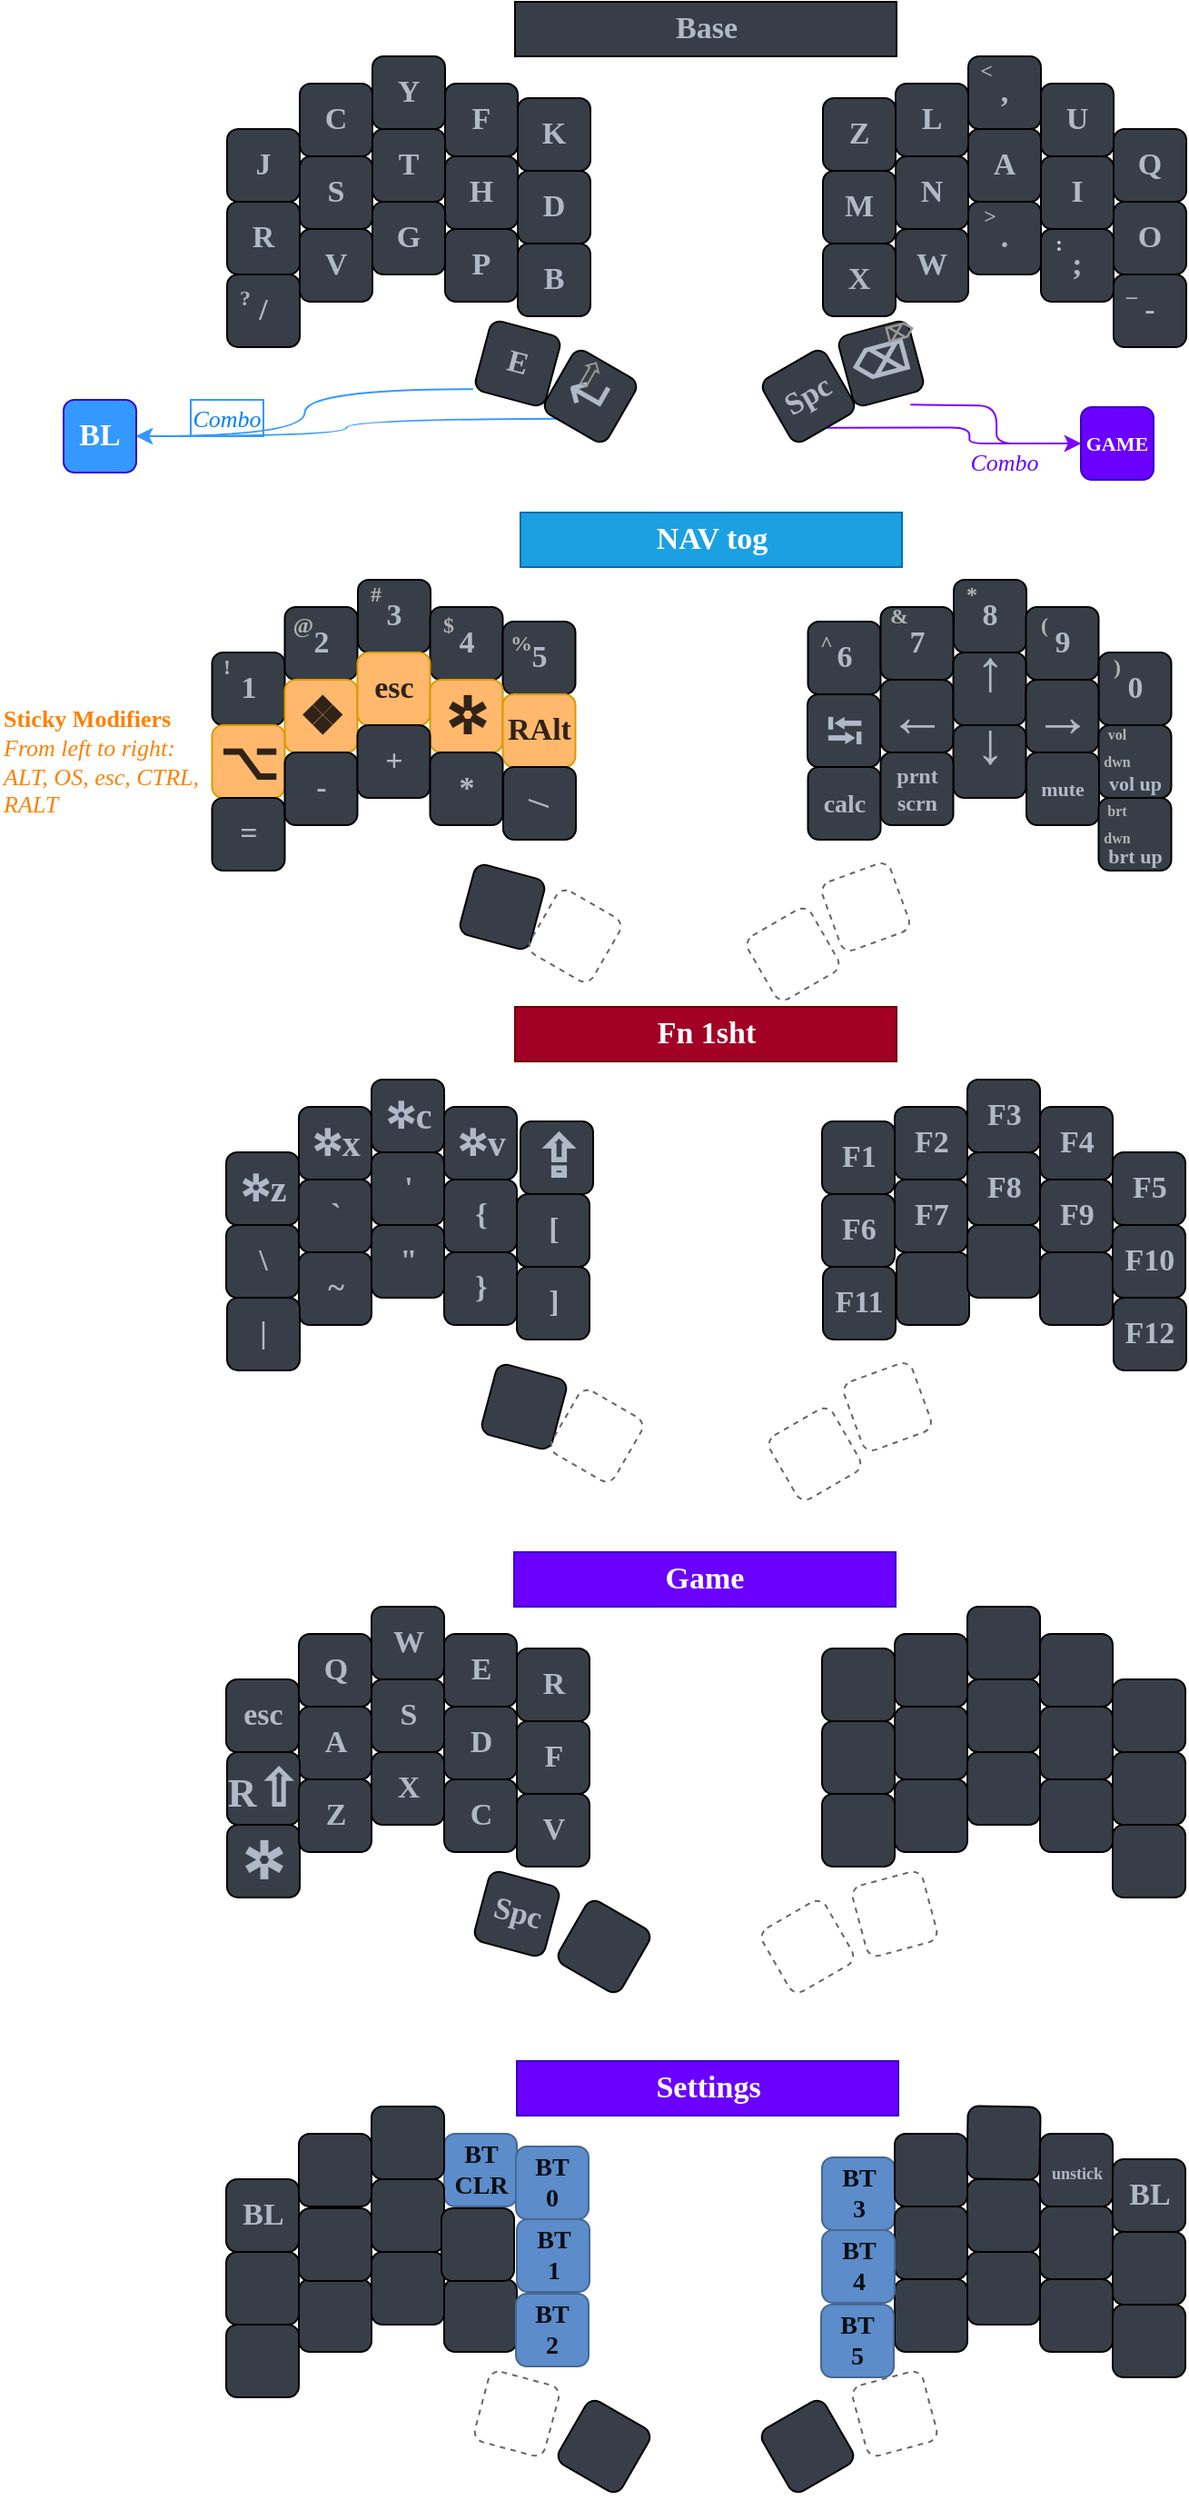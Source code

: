 <mxfile version="20.7.4"><diagram id="gd1CpKr-ede92DpmyQDB" name="Page-1"><mxGraphModel dx="954" dy="573" grid="1" gridSize="10" guides="1" tooltips="1" connect="1" arrows="1" fold="1" page="0" pageScale="1" pageWidth="827" pageHeight="1169" math="0" shadow="0"><root><mxCell id="0"/><mxCell id="1" parent="0"/><mxCell id="qOO70KsoDbuKheBEqoZG-1" value="J" style="whiteSpace=wrap;html=1;aspect=fixed;fontSize=17;fontFamily=Verdana;fontStyle=1;fontColor=#AFB9C7;fillColor=#383E47;rounded=1;" parent="1" vertex="1"><mxGeometry x="150" y="137" width="40" height="40" as="geometry"/></mxCell><mxCell id="qOO70KsoDbuKheBEqoZG-2" value="C" style="whiteSpace=wrap;html=1;aspect=fixed;fontSize=17;fontFamily=Verdana;fontStyle=1;fontColor=#AFB9C7;fillColor=#383E47;rounded=1;" parent="1" vertex="1"><mxGeometry x="190" y="112" width="40" height="40" as="geometry"/></mxCell><mxCell id="qOO70KsoDbuKheBEqoZG-3" value="Y" style="whiteSpace=wrap;html=1;aspect=fixed;fontSize=17;fontFamily=Verdana;fontStyle=1;fontColor=#AFB9C7;fillColor=#383E47;rounded=1;" parent="1" vertex="1"><mxGeometry x="230" y="97" width="40" height="40" as="geometry"/></mxCell><mxCell id="qOO70KsoDbuKheBEqoZG-4" value="F" style="whiteSpace=wrap;html=1;aspect=fixed;fontSize=17;fontFamily=Verdana;fontStyle=1;fontColor=#AFB9C7;fillColor=#383E47;rounded=1;" parent="1" vertex="1"><mxGeometry x="270" y="112" width="40" height="40" as="geometry"/></mxCell><mxCell id="qOO70KsoDbuKheBEqoZG-5" value="K" style="whiteSpace=wrap;html=1;aspect=fixed;fontSize=17;fontFamily=Verdana;fontStyle=1;fontColor=#AFB9C7;fillColor=#383E47;rounded=1;" parent="1" vertex="1"><mxGeometry x="310" y="120" width="40" height="40" as="geometry"/></mxCell><mxCell id="qOO70KsoDbuKheBEqoZG-6" value="R" style="whiteSpace=wrap;html=1;aspect=fixed;fontSize=17;fontFamily=Verdana;fontStyle=1;fontColor=#AFB9C7;fillColor=#383E47;rounded=1;" parent="1" vertex="1"><mxGeometry x="150" y="177" width="40" height="40" as="geometry"/></mxCell><mxCell id="qOO70KsoDbuKheBEqoZG-7" value="S" style="whiteSpace=wrap;html=1;aspect=fixed;fontSize=17;fontFamily=Verdana;fontStyle=1;fontColor=#AFB9C7;fillColor=#383E47;rounded=1;" parent="1" vertex="1"><mxGeometry x="190" y="152" width="40" height="40" as="geometry"/></mxCell><mxCell id="qOO70KsoDbuKheBEqoZG-8" value="T" style="whiteSpace=wrap;html=1;aspect=fixed;fontSize=17;fontFamily=Verdana;fontStyle=1;fontColor=#AFB9C7;fillColor=#383E47;rounded=1;" parent="1" vertex="1"><mxGeometry x="230" y="137" width="40" height="40" as="geometry"/></mxCell><mxCell id="qOO70KsoDbuKheBEqoZG-9" value="H" style="whiteSpace=wrap;html=1;aspect=fixed;fontSize=17;fontFamily=Verdana;fontStyle=1;fontColor=#AFB9C7;fillColor=#383E47;rounded=1;" parent="1" vertex="1"><mxGeometry x="270" y="152" width="40" height="40" as="geometry"/></mxCell><mxCell id="qOO70KsoDbuKheBEqoZG-10" value="D" style="whiteSpace=wrap;html=1;aspect=fixed;fontSize=17;fontFamily=Verdana;fontStyle=1;fontColor=#AFB9C7;fillColor=#383E47;rounded=1;" parent="1" vertex="1"><mxGeometry x="310" y="160" width="40" height="40" as="geometry"/></mxCell><mxCell id="qOO70KsoDbuKheBEqoZG-11" value="/" style="whiteSpace=wrap;html=1;aspect=fixed;fontSize=17;fontFamily=Verdana;fontStyle=1;fontColor=#AFB9C7;fillColor=#383E47;rounded=1;" parent="1" vertex="1"><mxGeometry x="150" y="217" width="40" height="40" as="geometry"/></mxCell><mxCell id="qOO70KsoDbuKheBEqoZG-12" value="V" style="whiteSpace=wrap;html=1;aspect=fixed;fontSize=17;fontFamily=Verdana;fontStyle=1;fontColor=#AFB9C7;fillColor=#383E47;rounded=1;" parent="1" vertex="1"><mxGeometry x="190" y="192" width="40" height="40" as="geometry"/></mxCell><mxCell id="qOO70KsoDbuKheBEqoZG-13" value="G" style="whiteSpace=wrap;html=1;aspect=fixed;fontSize=17;fontFamily=Verdana;fontStyle=1;fontColor=#AFB9C7;fillColor=#383E47;rounded=1;" parent="1" vertex="1"><mxGeometry x="230" y="177" width="40" height="40" as="geometry"/></mxCell><mxCell id="qOO70KsoDbuKheBEqoZG-14" value="P" style="whiteSpace=wrap;html=1;aspect=fixed;fontSize=17;fontFamily=Verdana;fontStyle=1;fontColor=#AFB9C7;fillColor=#383E47;rounded=1;" parent="1" vertex="1"><mxGeometry x="270" y="192" width="40" height="40" as="geometry"/></mxCell><mxCell id="qOO70KsoDbuKheBEqoZG-15" value="B" style="whiteSpace=wrap;html=1;aspect=fixed;fontSize=17;fontFamily=Verdana;fontStyle=1;fontColor=#AFB9C7;fillColor=#383E47;rounded=1;" parent="1" vertex="1"><mxGeometry x="310" y="200" width="40" height="40" as="geometry"/></mxCell><mxCell id="zbNO43xo326fNCO3hoac-62" style="rounded=0;orthogonalLoop=1;jettySize=auto;html=1;exitX=0;exitY=1;exitDx=0;exitDy=0;fontSize=9;fontColor=#0080ff;entryX=1;entryY=0.5;entryDx=0;entryDy=0;edgeStyle=orthogonalEdgeStyle;curved=1;strokeColor=#3399FF;" parent="1" source="HPtX7xIZIL-XqVwClu0g-1" target="zbNO43xo326fNCO3hoac-63" edge="1"><mxGeometry relative="1" as="geometry"><mxPoint x="170" y="310" as="targetPoint"/><mxPoint x="267.164" y="276.73" as="sourcePoint"/></mxGeometry></mxCell><mxCell id="zbNO43xo326fNCO3hoac-64" style="edgeStyle=orthogonalEdgeStyle;curved=1;rounded=0;orthogonalLoop=1;jettySize=auto;html=1;exitX=0.25;exitY=1;exitDx=0;exitDy=0;entryX=1;entryY=0.5;entryDx=0;entryDy=0;fontSize=9;fontColor=#0080ff;strokeColor=#3399FF;" parent="1" target="zbNO43xo326fNCO3hoac-63" edge="1"><mxGeometry relative="1" as="geometry"><mxPoint x="331.34" y="296.321" as="sourcePoint"/></mxGeometry></mxCell><mxCell id="qOO70KsoDbuKheBEqoZG-18" value="Z" style="whiteSpace=wrap;html=1;aspect=fixed;fontSize=17;fontFamily=Verdana;fontStyle=1;fontColor=#AFB9C7;fillColor=#383E47;rounded=1;" parent="1" vertex="1"><mxGeometry x="478" y="120" width="40" height="40" as="geometry"/></mxCell><mxCell id="qOO70KsoDbuKheBEqoZG-19" value="L" style="whiteSpace=wrap;html=1;aspect=fixed;fontSize=17;fontFamily=Verdana;fontStyle=1;fontColor=#AFB9C7;fillColor=#383E47;rounded=1;" parent="1" vertex="1"><mxGeometry x="518" y="112" width="40" height="40" as="geometry"/></mxCell><mxCell id="qOO70KsoDbuKheBEqoZG-20" value="," style="whiteSpace=wrap;html=1;aspect=fixed;fontSize=17;fontFamily=Verdana;fontStyle=1;fontColor=#AFB9C7;fillColor=#383E47;rounded=1;" parent="1" vertex="1"><mxGeometry x="558" y="97" width="40" height="40" as="geometry"/></mxCell><mxCell id="qOO70KsoDbuKheBEqoZG-21" value="U" style="whiteSpace=wrap;html=1;aspect=fixed;fontSize=17;fontFamily=Verdana;fontStyle=1;fontColor=#AFB9C7;fillColor=#383E47;rounded=1;" parent="1" vertex="1"><mxGeometry x="598" y="112" width="40" height="40" as="geometry"/></mxCell><mxCell id="qOO70KsoDbuKheBEqoZG-22" value="Q" style="whiteSpace=wrap;html=1;aspect=fixed;fontSize=17;fontFamily=Verdana;fontStyle=1;fontColor=#AFB9C7;fillColor=#383E47;rounded=1;" parent="1" vertex="1"><mxGeometry x="638" y="137" width="40" height="40" as="geometry"/></mxCell><mxCell id="qOO70KsoDbuKheBEqoZG-23" value="M" style="whiteSpace=wrap;html=1;aspect=fixed;fontSize=17;fontFamily=Verdana;fontStyle=1;fontColor=#AFB9C7;fillColor=#383E47;rounded=1;" parent="1" vertex="1"><mxGeometry x="478" y="160" width="40" height="40" as="geometry"/></mxCell><mxCell id="qOO70KsoDbuKheBEqoZG-24" value="N" style="whiteSpace=wrap;html=1;aspect=fixed;fontSize=17;fontFamily=Verdana;fontStyle=1;fontColor=#AFB9C7;fillColor=#383E47;rounded=1;" parent="1" vertex="1"><mxGeometry x="518" y="152" width="40" height="40" as="geometry"/></mxCell><mxCell id="qOO70KsoDbuKheBEqoZG-25" value="A" style="whiteSpace=wrap;html=1;aspect=fixed;fontSize=17;fontFamily=Verdana;fontStyle=1;fontColor=#AFB9C7;fillColor=#383E47;rounded=1;" parent="1" vertex="1"><mxGeometry x="558" y="137" width="40" height="40" as="geometry"/></mxCell><mxCell id="qOO70KsoDbuKheBEqoZG-26" value="I" style="whiteSpace=wrap;html=1;aspect=fixed;fontSize=17;fontFamily=Verdana;fontStyle=1;fontColor=#AFB9C7;fillColor=#383E47;rounded=1;" parent="1" vertex="1"><mxGeometry x="598" y="152" width="40" height="40" as="geometry"/></mxCell><mxCell id="qOO70KsoDbuKheBEqoZG-27" value="O" style="whiteSpace=wrap;html=1;aspect=fixed;fontSize=17;fontFamily=Verdana;fontStyle=1;fontColor=#AFB9C7;fillColor=#383E47;rounded=1;" parent="1" vertex="1"><mxGeometry x="638" y="177" width="40" height="40" as="geometry"/></mxCell><mxCell id="qOO70KsoDbuKheBEqoZG-28" value="X" style="whiteSpace=wrap;html=1;aspect=fixed;fontSize=17;fontFamily=Verdana;fontStyle=1;fontColor=#AFB9C7;fillColor=#383E47;rounded=1;" parent="1" vertex="1"><mxGeometry x="478" y="200" width="40" height="40" as="geometry"/></mxCell><mxCell id="qOO70KsoDbuKheBEqoZG-29" value="W" style="whiteSpace=wrap;html=1;aspect=fixed;fontSize=17;fontFamily=Verdana;fontStyle=1;fontColor=#AFB9C7;fillColor=#383E47;rounded=1;" parent="1" vertex="1"><mxGeometry x="518" y="192" width="40" height="40" as="geometry"/></mxCell><mxCell id="qOO70KsoDbuKheBEqoZG-30" value="." style="whiteSpace=wrap;html=1;aspect=fixed;fontSize=17;fontFamily=Verdana;fontStyle=1;fontColor=#AFB9C7;fillColor=#383E47;rounded=1;" parent="1" vertex="1"><mxGeometry x="558" y="177" width="40" height="40" as="geometry"/></mxCell><mxCell id="qOO70KsoDbuKheBEqoZG-31" value=";" style="whiteSpace=wrap;html=1;aspect=fixed;fontSize=17;fontFamily=Verdana;fontStyle=1;fontColor=#AFB9C7;fillColor=#383E47;rounded=1;" parent="1" vertex="1"><mxGeometry x="598" y="192" width="40" height="40" as="geometry"/></mxCell><mxCell id="qOO70KsoDbuKheBEqoZG-32" value="-" style="whiteSpace=wrap;html=1;aspect=fixed;fontSize=17;fontFamily=Verdana;fontStyle=1;fontColor=#AFB9C7;fillColor=#383E47;rounded=1;" parent="1" vertex="1"><mxGeometry x="638" y="217" width="40" height="40" as="geometry"/></mxCell><mxCell id="qOO70KsoDbuKheBEqoZG-245" style="edgeStyle=orthogonalEdgeStyle;rounded=1;orthogonalLoop=1;jettySize=auto;html=1;exitX=0.5;exitY=1;exitDx=0;exitDy=0;entryX=0;entryY=0.5;entryDx=0;entryDy=0;fontFamily=Verdana;fontSize=14;fontColor=#6906F9;strokeColor=#7F00FF;" parent="1" source="qOO70KsoDbuKheBEqoZG-33" target="qOO70KsoDbuKheBEqoZG-145" edge="1"><mxGeometry relative="1" as="geometry"/></mxCell><mxCell id="qOO70KsoDbuKheBEqoZG-33" value="Spc" style="whiteSpace=wrap;html=1;aspect=fixed;rotation=-30;fontSize=17;fontFamily=Verdana;fontStyle=1;fontColor=#AFB9C7;fillColor=#383E47;rounded=1;" parent="1" vertex="1"><mxGeometry x="450" y="264" width="40" height="40" as="geometry"/></mxCell><mxCell id="qOO70KsoDbuKheBEqoZG-246" style="edgeStyle=orthogonalEdgeStyle;rounded=1;orthogonalLoop=1;jettySize=auto;html=1;exitX=0.5;exitY=1;exitDx=0;exitDy=0;entryX=0;entryY=0.5;entryDx=0;entryDy=0;fontFamily=Verdana;fontSize=14;fontColor=#6906F9;strokeColor=#7F00FF;" parent="1" target="qOO70KsoDbuKheBEqoZG-145" edge="1"><mxGeometry relative="1" as="geometry"><mxPoint x="526.144" y="288.66" as="sourcePoint"/></mxGeometry></mxCell><mxCell id="qOO70KsoDbuKheBEqoZG-35" value="&lt;b&gt;Base&lt;/b&gt;" style="rounded=0;whiteSpace=wrap;html=1;fontFamily=Verdana;fontSize=17;fontColor=#AFB9C7;fillColor=#383E47;" parent="1" vertex="1"><mxGeometry x="308.5" y="67" width="210" height="30" as="geometry"/></mxCell><mxCell id="qOO70KsoDbuKheBEqoZG-36" value="1" style="whiteSpace=wrap;html=1;aspect=fixed;fontSize=17;fontFamily=Verdana;fontStyle=1;fontColor=#AFB9C7;fillColor=#383E47;rounded=1;" parent="1" vertex="1"><mxGeometry x="141.75" y="425" width="40" height="40" as="geometry"/></mxCell><mxCell id="qOO70KsoDbuKheBEqoZG-37" value="2" style="whiteSpace=wrap;html=1;aspect=fixed;fontSize=17;fontFamily=Verdana;fontStyle=1;fontColor=#AFB9C7;fillColor=#383E47;rounded=1;" parent="1" vertex="1"><mxGeometry x="181.75" y="400" width="40" height="40" as="geometry"/></mxCell><mxCell id="qOO70KsoDbuKheBEqoZG-38" value="3" style="whiteSpace=wrap;html=1;aspect=fixed;fontSize=17;fontFamily=Verdana;fontStyle=1;fontColor=#AFB9C7;fillColor=#383E47;rounded=1;" parent="1" vertex="1"><mxGeometry x="222" y="385" width="40" height="40" as="geometry"/></mxCell><mxCell id="qOO70KsoDbuKheBEqoZG-39" value="4" style="whiteSpace=wrap;html=1;aspect=fixed;fontSize=17;fontFamily=Verdana;fontStyle=1;fontColor=#AFB9C7;fillColor=#383E47;rounded=1;" parent="1" vertex="1"><mxGeometry x="261.75" y="400" width="40" height="40" as="geometry"/></mxCell><mxCell id="qOO70KsoDbuKheBEqoZG-40" value="5" style="whiteSpace=wrap;html=1;aspect=fixed;fontSize=17;fontFamily=Verdana;fontStyle=1;fontColor=#AFB9C7;fillColor=#383E47;rounded=1;" parent="1" vertex="1"><mxGeometry x="301.75" y="408" width="40" height="40" as="geometry"/></mxCell><mxCell id="qOO70KsoDbuKheBEqoZG-41" value="" style="whiteSpace=wrap;html=1;aspect=fixed;fontSize=17;fontFamily=Verdana;fontStyle=1;fontColor=#AFB9C7;fillColor=#383E47;rounded=1;" parent="1" vertex="1"><mxGeometry x="518.5" y="755" width="40" height="40" as="geometry"/></mxCell><mxCell id="qOO70KsoDbuKheBEqoZG-42" value="`" style="whiteSpace=wrap;html=1;aspect=fixed;fontSize=17;fontFamily=Verdana;fontStyle=1;fontColor=#AFB9C7;fillColor=#383E47;rounded=1;" parent="1" vertex="1"><mxGeometry x="189.5" y="715" width="40" height="40" as="geometry"/></mxCell><mxCell id="qOO70KsoDbuKheBEqoZG-43" value="'" style="whiteSpace=wrap;html=1;aspect=fixed;fontSize=17;fontFamily=Verdana;fontStyle=1;fontColor=#AFB9C7;fillColor=#383E47;rounded=1;" parent="1" vertex="1"><mxGeometry x="229.5" y="700" width="40" height="40" as="geometry"/></mxCell><mxCell id="qOO70KsoDbuKheBEqoZG-44" value="{" style="whiteSpace=wrap;html=1;aspect=fixed;fontSize=17;fontFamily=Verdana;fontStyle=1;fontColor=#AFB9C7;fillColor=#383E47;rounded=1;" parent="1" vertex="1"><mxGeometry x="269.5" y="715" width="40" height="40" as="geometry"/></mxCell><mxCell id="qOO70KsoDbuKheBEqoZG-45" value="[" style="whiteSpace=wrap;html=1;aspect=fixed;fontSize=17;fontFamily=Verdana;fontStyle=1;fontColor=#AFB9C7;fillColor=#383E47;rounded=1;" parent="1" vertex="1"><mxGeometry x="309.5" y="723" width="40" height="40" as="geometry"/></mxCell><mxCell id="qOO70KsoDbuKheBEqoZG-46" value="F11" style="whiteSpace=wrap;html=1;aspect=fixed;fontSize=17;fontFamily=Verdana;fontStyle=1;fontColor=#AFB9C7;fillColor=#383E47;rounded=1;" parent="1" vertex="1"><mxGeometry x="478" y="763" width="40" height="40" as="geometry"/></mxCell><mxCell id="qOO70KsoDbuKheBEqoZG-47" value="~" style="whiteSpace=wrap;html=1;aspect=fixed;fontSize=17;fontFamily=Verdana;fontStyle=1;fontColor=#AFB9C7;fillColor=#383E47;rounded=1;" parent="1" vertex="1"><mxGeometry x="189.5" y="755" width="40" height="40" as="geometry"/></mxCell><mxCell id="qOO70KsoDbuKheBEqoZG-48" value="&quot;" style="whiteSpace=wrap;html=1;aspect=fixed;fontSize=17;fontFamily=Verdana;fontStyle=1;fontColor=#AFB9C7;fillColor=#383E47;rounded=1;" parent="1" vertex="1"><mxGeometry x="229.5" y="740" width="40" height="40" as="geometry"/></mxCell><mxCell id="qOO70KsoDbuKheBEqoZG-49" value="}" style="whiteSpace=wrap;html=1;aspect=fixed;fontSize=17;fontFamily=Verdana;fontStyle=1;fontColor=#AFB9C7;fillColor=#383E47;rounded=1;" parent="1" vertex="1"><mxGeometry x="269.5" y="755" width="40" height="40" as="geometry"/></mxCell><mxCell id="qOO70KsoDbuKheBEqoZG-50" value="]" style="whiteSpace=wrap;html=1;aspect=fixed;fontSize=17;fontFamily=Verdana;fontStyle=1;fontColor=#AFB9C7;fillColor=#383E47;rounded=1;" parent="1" vertex="1"><mxGeometry x="309.5" y="763" width="40" height="40" as="geometry"/></mxCell><mxCell id="qOO70KsoDbuKheBEqoZG-53" value="6" style="whiteSpace=wrap;html=1;aspect=fixed;fontSize=17;fontFamily=Verdana;fontStyle=1;fontColor=#AFB9C7;fillColor=#383E47;rounded=1;" parent="1" vertex="1"><mxGeometry x="469.75" y="408" width="40" height="40" as="geometry"/></mxCell><mxCell id="qOO70KsoDbuKheBEqoZG-54" value="7" style="whiteSpace=wrap;html=1;aspect=fixed;fontSize=17;fontFamily=Verdana;fontStyle=1;fontColor=#AFB9C7;fillColor=#383E47;rounded=1;" parent="1" vertex="1"><mxGeometry x="509.75" y="400" width="40" height="40" as="geometry"/></mxCell><mxCell id="qOO70KsoDbuKheBEqoZG-55" value="8" style="whiteSpace=wrap;html=1;aspect=fixed;fontSize=17;fontFamily=Verdana;fontStyle=1;fontColor=#AFB9C7;fillColor=#383E47;rounded=1;" parent="1" vertex="1"><mxGeometry x="550" y="385" width="40" height="40" as="geometry"/></mxCell><mxCell id="qOO70KsoDbuKheBEqoZG-56" value="9" style="whiteSpace=wrap;html=1;aspect=fixed;fontSize=17;fontFamily=Verdana;fontStyle=1;fontColor=#AFB9C7;fillColor=#383E47;rounded=1;" parent="1" vertex="1"><mxGeometry x="589.75" y="400" width="40" height="40" as="geometry"/></mxCell><mxCell id="qOO70KsoDbuKheBEqoZG-57" value="0" style="whiteSpace=wrap;html=1;aspect=fixed;fontSize=17;fontFamily=Verdana;fontStyle=1;fontColor=#AFB9C7;fillColor=#383E47;rounded=1;" parent="1" vertex="1"><mxGeometry x="629.75" y="425" width="40" height="40" as="geometry"/></mxCell><mxCell id="qOO70KsoDbuKheBEqoZG-58" value="F6" style="whiteSpace=wrap;html=1;aspect=fixed;fontSize=17;fontFamily=Verdana;fontStyle=1;fontColor=#AFB9C7;fillColor=#383E47;rounded=1;" parent="1" vertex="1"><mxGeometry x="477.5" y="723" width="40" height="40" as="geometry"/></mxCell><mxCell id="qOO70KsoDbuKheBEqoZG-59" value="F7" style="whiteSpace=wrap;html=1;aspect=fixed;fontSize=17;fontFamily=Verdana;fontStyle=1;fontColor=#AFB9C7;fillColor=#383E47;rounded=1;" parent="1" vertex="1"><mxGeometry x="517.5" y="715" width="40" height="40" as="geometry"/></mxCell><mxCell id="qOO70KsoDbuKheBEqoZG-60" value="F8" style="whiteSpace=wrap;html=1;aspect=fixed;fontSize=17;fontFamily=Verdana;fontStyle=1;fontColor=#AFB9C7;fillColor=#383E47;rounded=1;" parent="1" vertex="1"><mxGeometry x="557.5" y="700" width="40" height="40" as="geometry"/></mxCell><mxCell id="qOO70KsoDbuKheBEqoZG-61" value="F9" style="whiteSpace=wrap;html=1;aspect=fixed;fontSize=17;fontFamily=Verdana;fontStyle=1;fontColor=#AFB9C7;fillColor=#383E47;rounded=1;" parent="1" vertex="1"><mxGeometry x="597.5" y="715" width="40" height="40" as="geometry"/></mxCell><mxCell id="qOO70KsoDbuKheBEqoZG-62" value="F10" style="whiteSpace=wrap;html=1;aspect=fixed;fontSize=17;fontFamily=Verdana;fontStyle=1;fontColor=#AFB9C7;fillColor=#383E47;rounded=1;" parent="1" vertex="1"><mxGeometry x="637.5" y="740" width="40" height="40" as="geometry"/></mxCell><mxCell id="qOO70KsoDbuKheBEqoZG-63" value="|" style="whiteSpace=wrap;html=1;aspect=fixed;fontSize=17;fontFamily=Verdana;fontStyle=1;fontColor=#AFB9C7;fillColor=#383E47;rounded=1;" parent="1" vertex="1"><mxGeometry x="150" y="780" width="40" height="40" as="geometry"/></mxCell><mxCell id="qOO70KsoDbuKheBEqoZG-64" value="\" style="whiteSpace=wrap;html=1;aspect=fixed;fontSize=17;fontFamily=Verdana;fontStyle=1;fontColor=#AFB9C7;fillColor=#383E47;rounded=1;" parent="1" vertex="1"><mxGeometry x="149.5" y="740" width="40" height="40" as="geometry"/></mxCell><mxCell id="qOO70KsoDbuKheBEqoZG-65" value="" style="whiteSpace=wrap;html=1;aspect=fixed;fontSize=17;fontFamily=Verdana;fontStyle=1;fontColor=#AFB9C7;fillColor=#383E47;rounded=1;" parent="1" vertex="1"><mxGeometry x="557.5" y="740" width="40" height="40" as="geometry"/></mxCell><mxCell id="qOO70KsoDbuKheBEqoZG-66" value="" style="whiteSpace=wrap;html=1;aspect=fixed;fontSize=17;fontFamily=Verdana;fontStyle=1;fontColor=#AFB9C7;fillColor=#383E47;rounded=1;" parent="1" vertex="1"><mxGeometry x="597.5" y="755" width="40" height="40" as="geometry"/></mxCell><mxCell id="qOO70KsoDbuKheBEqoZG-67" value="F12" style="whiteSpace=wrap;html=1;aspect=fixed;fontSize=17;fontFamily=Verdana;fontStyle=1;fontColor=#AFB9C7;fillColor=#383E47;rounded=1;" parent="1" vertex="1"><mxGeometry x="638" y="780" width="40" height="40" as="geometry"/></mxCell><mxCell id="qOO70KsoDbuKheBEqoZG-70" value="&lt;b&gt;NAV tog&lt;/b&gt; " style="rounded=0;whiteSpace=wrap;html=1;fontFamily=Verdana;fontSize=17;fillColor=#1ba1e2;strokeColor=#006EAF;fontStyle=0;fontColor=#ffffff;" parent="1" vertex="1"><mxGeometry x="311.5" y="348" width="210" height="30" as="geometry"/></mxCell><mxCell id="qOO70KsoDbuKheBEqoZG-106" value="&lt;span style=&quot;font-family: &amp;quot;segoe ui emoji&amp;quot;, &amp;quot;apple color emoji&amp;quot;, &amp;quot;noto color emoji&amp;quot;; font-size: 20px;&quot;&gt;✲z&lt;/span&gt;" style="whiteSpace=wrap;html=1;aspect=fixed;fontSize=17;fontFamily=Verdana;fontStyle=1;fontColor=#AFB9C7;fillColor=#383E47;rounded=1;" parent="1" vertex="1"><mxGeometry x="149.5" y="700" width="40" height="40" as="geometry"/></mxCell><mxCell id="qOO70KsoDbuKheBEqoZG-107" value="&lt;span style=&quot;font-family: &amp;quot;segoe ui emoji&amp;quot;, &amp;quot;apple color emoji&amp;quot;, &amp;quot;noto color emoji&amp;quot;; font-size: 20px;&quot;&gt;✲x&lt;/span&gt;" style="whiteSpace=wrap;html=1;aspect=fixed;fontSize=17;fontFamily=Verdana;fontStyle=1;fontColor=#AFB9C7;fillColor=#383E47;rounded=1;" parent="1" vertex="1"><mxGeometry x="189.5" y="675" width="40" height="40" as="geometry"/></mxCell><mxCell id="qOO70KsoDbuKheBEqoZG-108" value="&lt;span style=&quot;font-family: &amp;quot;segoe ui emoji&amp;quot;, &amp;quot;apple color emoji&amp;quot;, &amp;quot;noto color emoji&amp;quot;; font-size: 20px;&quot;&gt;✲c&lt;/span&gt;" style="whiteSpace=wrap;html=1;aspect=fixed;fontSize=17;fontFamily=Verdana;fontStyle=1;fontColor=#AFB9C7;fillColor=#383E47;rounded=1;" parent="1" vertex="1"><mxGeometry x="229.5" y="660" width="40" height="40" as="geometry"/></mxCell><mxCell id="qOO70KsoDbuKheBEqoZG-109" value="&lt;span style=&quot;font-family: &amp;quot;segoe ui emoji&amp;quot;, &amp;quot;apple color emoji&amp;quot;, &amp;quot;noto color emoji&amp;quot;; font-size: 20px;&quot;&gt;✲v&lt;/span&gt;" style="whiteSpace=wrap;html=1;aspect=fixed;fontSize=17;fontFamily=Verdana;fontStyle=1;fontColor=#AFB9C7;fillColor=#383E47;rounded=1;" parent="1" vertex="1"><mxGeometry x="269.5" y="675" width="40" height="40" as="geometry"/></mxCell><mxCell id="qOO70KsoDbuKheBEqoZG-111" value="&lt;span style=&quot;font-family: &amp;quot;segoe ui emoji&amp;quot;, &amp;quot;apple color emoji&amp;quot;, &amp;quot;noto color emoji&amp;quot;; font-size: 28px;&quot;&gt;⌥&lt;/span&gt;" style="whiteSpace=wrap;html=1;aspect=fixed;fontSize=17;fontFamily=Verdana;fontStyle=1;fillColor=#ffb86c;strokeColor=#d79b00;fontColor=#302316;rounded=1;" parent="1" vertex="1"><mxGeometry x="141.75" y="465" width="40" height="40" as="geometry"/></mxCell><mxCell id="qOO70KsoDbuKheBEqoZG-112" value="&lt;span style=&quot;font-family: &amp;quot;segoe ui emoji&amp;quot;, &amp;quot;apple color emoji&amp;quot;, &amp;quot;noto color emoji&amp;quot;; font-size: 28px;&quot;&gt;❖&lt;/span&gt;" style="whiteSpace=wrap;html=1;aspect=fixed;fontSize=17;fontFamily=Verdana;fontStyle=1;fillColor=#ffb86c;strokeColor=#d79b00;fontColor=#302316;rounded=1;" parent="1" vertex="1"><mxGeometry x="181.75" y="440" width="40" height="40" as="geometry"/></mxCell><mxCell id="qOO70KsoDbuKheBEqoZG-113" value="esc" style="whiteSpace=wrap;html=1;aspect=fixed;fontSize=17;fontFamily=Verdana;fontStyle=1;fillColor=#ffb86c;strokeColor=#d79b00;fontColor=#302316;rounded=1;" parent="1" vertex="1"><mxGeometry x="221.75" y="425" width="40" height="40" as="geometry"/></mxCell><mxCell id="qOO70KsoDbuKheBEqoZG-114" value="&lt;span style=&quot;font-family: &amp;quot;segoe ui emoji&amp;quot;, &amp;quot;apple color emoji&amp;quot;, &amp;quot;noto color emoji&amp;quot;; font-size: 28px;&quot;&gt;✲&lt;/span&gt;" style="whiteSpace=wrap;html=1;aspect=fixed;fontSize=17;fontFamily=Verdana;fontStyle=1;fillColor=#ffb86c;strokeColor=#d79b00;fontColor=#302316;rounded=1;" parent="1" vertex="1"><mxGeometry x="261.75" y="440" width="40" height="40" as="geometry"/></mxCell><mxCell id="qOO70KsoDbuKheBEqoZG-115" value="RAlt" style="whiteSpace=wrap;html=1;aspect=fixed;fontSize=17;fontFamily=Verdana;fontStyle=1;fillColor=#ffb86c;strokeColor=#d79b00;fontColor=#302316;rounded=1;" parent="1" vertex="1"><mxGeometry x="301.75" y="448" width="40" height="40" as="geometry"/></mxCell><mxCell id="qOO70KsoDbuKheBEqoZG-116" value="=" style="whiteSpace=wrap;html=1;aspect=fixed;fontSize=17;fontFamily=Verdana;fontStyle=1;fontColor=#AFB9C7;fillColor=#383E47;rounded=1;" parent="1" vertex="1"><mxGeometry x="141.75" y="505" width="40" height="40" as="geometry"/></mxCell><mxCell id="qOO70KsoDbuKheBEqoZG-117" value="-" style="whiteSpace=wrap;html=1;aspect=fixed;fontSize=17;fontFamily=Verdana;fontStyle=1;fontColor=#AFB9C7;fillColor=#383E47;rounded=1;" parent="1" vertex="1"><mxGeometry x="181.75" y="480" width="40" height="40" as="geometry"/></mxCell><mxCell id="qOO70KsoDbuKheBEqoZG-118" value="+" style="whiteSpace=wrap;html=1;aspect=fixed;fontSize=17;fontFamily=Verdana;fontStyle=1;fontColor=#AFB9C7;fillColor=#383E47;rounded=1;" parent="1" vertex="1"><mxGeometry x="221.75" y="465" width="40" height="40" as="geometry"/></mxCell><mxCell id="qOO70KsoDbuKheBEqoZG-119" value="&lt;span style=&quot;font-family: &amp;quot;segoe ui emoji&amp;quot;, &amp;quot;apple color emoji&amp;quot;, &amp;quot;noto color emoji&amp;quot;; font-size: 28px; font-weight: 400;&quot;&gt;⭾&lt;/span&gt;" style="whiteSpace=wrap;html=1;aspect=fixed;fontSize=17;fontFamily=Verdana;fontStyle=1;fontColor=#AFB9C7;fillColor=#383E47;rounded=1;" parent="1" vertex="1"><mxGeometry x="469.5" y="448" width="40" height="40" as="geometry"/></mxCell><mxCell id="qOO70KsoDbuKheBEqoZG-120" value="*" style="whiteSpace=wrap;html=1;aspect=fixed;fontSize=17;fontFamily=Verdana;fontStyle=1;fontColor=#AFB9C7;fillColor=#383E47;rounded=1;" parent="1" vertex="1"><mxGeometry x="261.75" y="480" width="40" height="40" as="geometry"/></mxCell><mxCell id="qOO70KsoDbuKheBEqoZG-123" value="F1" style="whiteSpace=wrap;html=1;aspect=fixed;fontSize=17;fontFamily=Verdana;fontStyle=1;fontColor=#AFB9C7;fillColor=#383E47;rounded=1;" parent="1" vertex="1"><mxGeometry x="477.5" y="683" width="40" height="40" as="geometry"/></mxCell><mxCell id="qOO70KsoDbuKheBEqoZG-124" value="F2" style="whiteSpace=wrap;html=1;aspect=fixed;fontSize=17;fontFamily=Verdana;fontStyle=1;fontColor=#AFB9C7;fillColor=#383E47;rounded=1;" parent="1" vertex="1"><mxGeometry x="517.5" y="675" width="40" height="40" as="geometry"/></mxCell><mxCell id="qOO70KsoDbuKheBEqoZG-125" value="F3" style="whiteSpace=wrap;html=1;aspect=fixed;fontSize=17;fontFamily=Verdana;fontStyle=1;fontColor=#AFB9C7;fillColor=#383E47;rounded=1;" parent="1" vertex="1"><mxGeometry x="557.5" y="660" width="40" height="40" as="geometry"/></mxCell><mxCell id="qOO70KsoDbuKheBEqoZG-126" value="F4" style="whiteSpace=wrap;html=1;aspect=fixed;fontSize=17;fontFamily=Verdana;fontStyle=1;fontColor=#AFB9C7;fillColor=#383E47;rounded=1;" parent="1" vertex="1"><mxGeometry x="597.5" y="675" width="40" height="40" as="geometry"/></mxCell><mxCell id="qOO70KsoDbuKheBEqoZG-127" value="F5" style="whiteSpace=wrap;html=1;aspect=fixed;fontSize=17;fontFamily=Verdana;fontStyle=1;fontColor=#AFB9C7;fillColor=#383E47;rounded=1;" parent="1" vertex="1"><mxGeometry x="637.5" y="700" width="40" height="40" as="geometry"/></mxCell><mxCell id="qOO70KsoDbuKheBEqoZG-128" value="" style="whiteSpace=wrap;html=1;aspect=fixed;fontSize=14;fontFamily=Verdana;fontStyle=1;fontColor=#AFB9C7;fillColor=#383E47;rounded=1;rotation=15;" parent="1" vertex="1"><mxGeometry x="281.5" y="545" width="40" height="40" as="geometry"/></mxCell><mxCell id="qOO70KsoDbuKheBEqoZG-129" value="&lt;span style=&quot;font-family: &amp;quot;segoe ui emoji&amp;quot;, &amp;quot;apple color emoji&amp;quot;, &amp;quot;noto color emoji&amp;quot;; font-size: 32px;&quot;&gt;←&lt;/span&gt;" style="whiteSpace=wrap;html=1;aspect=fixed;fontSize=17;fontFamily=Verdana;fontStyle=1;fontColor=#AFB9C7;fillColor=#383E47;rounded=1;" parent="1" vertex="1"><mxGeometry x="509.75" y="440" width="40" height="40" as="geometry"/></mxCell><mxCell id="qOO70KsoDbuKheBEqoZG-130" value="&#xA;&lt;span style=&quot;font-family: &amp;quot;segoe ui emoji&amp;quot;, &amp;quot;apple color emoji&amp;quot;, &amp;quot;noto color emoji&amp;quot;; font-size: 32px;&quot;&gt;↑&lt;/span&gt;&#xA;&#xA;" style="whiteSpace=wrap;html=1;aspect=fixed;fontSize=17;fontFamily=Verdana;fontStyle=1;fontColor=#AFB9C7;fillColor=#383E47;rounded=1;" parent="1" vertex="1"><mxGeometry x="549.75" y="425" width="40" height="40" as="geometry"/></mxCell><mxCell id="qOO70KsoDbuKheBEqoZG-131" value="&lt;span style=&quot;font-family: &amp;quot;segoe ui emoji&amp;quot;, &amp;quot;apple color emoji&amp;quot;, &amp;quot;noto color emoji&amp;quot;; font-size: 32px;&quot;&gt;→&lt;/span&gt;" style="whiteSpace=wrap;html=1;aspect=fixed;fontSize=17;fontFamily=Verdana;fontStyle=1;fontColor=#AFB9C7;fillColor=#383E47;rounded=1;" parent="1" vertex="1"><mxGeometry x="589.75" y="440" width="40" height="40" as="geometry"/></mxCell><mxCell id="qOO70KsoDbuKheBEqoZG-132" value="&lt;div&gt;&lt;font style=&quot;font-size: 11px;&quot;&gt;&lt;br&gt;&lt;/font&gt;&lt;/div&gt;&lt;div&gt;&lt;font style=&quot;font-size: 11px;&quot;&gt;vol up&lt;/font&gt;&lt;/div&gt;" style="whiteSpace=wrap;html=1;aspect=fixed;fontSize=17;fontFamily=Verdana;fontStyle=1;fontColor=#AFB9C7;fillColor=#383E47;rounded=1;" parent="1" vertex="1"><mxGeometry x="629.75" y="465" width="40" height="40" as="geometry"/></mxCell><mxCell id="qOO70KsoDbuKheBEqoZG-133" value="&lt;font style=&quot;font-size: 14px;&quot;&gt;calc&lt;/font&gt;" style="whiteSpace=wrap;html=1;aspect=fixed;fontSize=17;fontFamily=Verdana;fontStyle=1;fontColor=#AFB9C7;fillColor=#383E47;rounded=1;" parent="1" vertex="1"><mxGeometry x="469.75" y="488" width="40" height="40" as="geometry"/></mxCell><mxCell id="qOO70KsoDbuKheBEqoZG-134" value="mute" style="whiteSpace=wrap;html=1;aspect=fixed;fontSize=11;fontFamily=Verdana;fontStyle=1;fontColor=#AFB9C7;fillColor=#383E47;rounded=1;" parent="1" vertex="1"><mxGeometry x="590" y="480" width="40" height="40" as="geometry"/></mxCell><mxCell id="qOO70KsoDbuKheBEqoZG-135" value="&#xA;&lt;span style=&quot;font-family: &amp;quot;segoe ui emoji&amp;quot;, &amp;quot;apple color emoji&amp;quot;, &amp;quot;noto color emoji&amp;quot;; font-size: 32px;&quot;&gt;↓&lt;/span&gt;&#xA;&#xA;" style="whiteSpace=wrap;html=1;aspect=fixed;fontSize=17;fontFamily=Verdana;fontStyle=1;fontColor=#AFB9C7;fillColor=#383E47;rounded=1;" parent="1" vertex="1"><mxGeometry x="549.75" y="465" width="40" height="40" as="geometry"/></mxCell><mxCell id="qOO70KsoDbuKheBEqoZG-136" value="&lt;div style=&quot;font-size: 12px;&quot;&gt;&lt;font style=&quot;font-size: 12px;&quot;&gt;prnt&lt;/font&gt;&lt;/div&gt;&lt;div style=&quot;font-size: 12px;&quot;&gt;&lt;font style=&quot;font-size: 12px;&quot;&gt;scrn&lt;br style=&quot;font-size: 12px;&quot;&gt;&lt;/font&gt;&lt;/div&gt;" style="whiteSpace=wrap;html=1;aspect=fixed;fontSize=12;fontFamily=Verdana;fontStyle=1;fontColor=#AFB9C7;fillColor=#383E47;rounded=1;" parent="1" vertex="1"><mxGeometry x="509.75" y="480" width="40" height="40" as="geometry"/></mxCell><mxCell id="qOO70KsoDbuKheBEqoZG-137" value="&lt;span style=&quot;font-family: &amp;quot;segoe ui emoji&amp;quot;, &amp;quot;apple color emoji&amp;quot;, &amp;quot;noto color emoji&amp;quot;; font-size: 32px;&quot;&gt;⇪&lt;/span&gt;" style="whiteSpace=wrap;html=1;aspect=fixed;fontSize=17;fontFamily=Verdana;fontStyle=1;fontColor=#AFB9C7;fillColor=#383E47;rounded=1;" parent="1" vertex="1"><mxGeometry x="311.5" y="683" width="40" height="40" as="geometry"/></mxCell><mxCell id="qOO70KsoDbuKheBEqoZG-140" value="Fn 1sht" style="rounded=0;whiteSpace=wrap;html=1;fontFamily=Verdana;fontSize=17;fontStyle=1;fillColor=#a20025;strokeColor=#6F0000;fontColor=#ffffff;" parent="1" vertex="1"><mxGeometry x="308.5" y="620" width="210" height="30" as="geometry"/></mxCell><mxCell id="qOO70KsoDbuKheBEqoZG-145" value="&lt;b style=&quot;font-size: 11px;&quot;&gt;GAME&lt;/b&gt;" style="whiteSpace=wrap;html=1;aspect=fixed;rounded=1;shadow=0;glass=0;sketch=0;fontFamily=Verdana;fontSize=11;fontColor=#ffffff;fillColor=#6a00ff;strokeColor=#3700CC;" parent="1" vertex="1"><mxGeometry x="620" y="290" width="40" height="40" as="geometry"/></mxCell><mxCell id="qOO70KsoDbuKheBEqoZG-146" value="Combo" style="text;html=1;strokeColor=none;fillColor=none;align=center;verticalAlign=middle;whiteSpace=wrap;rounded=0;shadow=0;glass=0;sketch=0;fontFamily=Verdana;fontSize=13;fontColor=#6906F9;fontStyle=2" parent="1" vertex="1"><mxGeometry x="558" y="310" width="40" height="20" as="geometry"/></mxCell><mxCell id="qOO70KsoDbuKheBEqoZG-151" value="&lt;div&gt;&lt;b&gt;Sticky Modifiers&lt;/b&gt;&lt;/div&gt;&lt;div&gt;&lt;span&gt;&lt;i&gt;From left to right:&lt;/i&gt;&lt;/span&gt;&lt;/div&gt;&lt;div&gt;&lt;span&gt;&lt;i&gt;ALT, OS, esc, CTRL, RALT&lt;/i&gt;&lt;/span&gt;&lt;/div&gt;" style="text;html=1;strokeColor=none;fillColor=none;align=left;verticalAlign=middle;whiteSpace=wrap;rounded=0;shadow=0;glass=0;sketch=0;fontFamily=Verdana;fontSize=13;fontColor=#FF8000;" parent="1" vertex="1"><mxGeometry x="25" y="440" width="110" height="90" as="geometry"/></mxCell><mxCell id="qOO70KsoDbuKheBEqoZG-196" value="esc" style="whiteSpace=wrap;html=1;aspect=fixed;fontSize=17;fontFamily=Verdana;fontStyle=1;fontColor=#AFB9C7;fillColor=#383E47;rounded=1;" parent="1" vertex="1"><mxGeometry x="149.5" y="990" width="40" height="40" as="geometry"/></mxCell><mxCell id="qOO70KsoDbuKheBEqoZG-197" value="Q" style="whiteSpace=wrap;html=1;aspect=fixed;fontSize=17;fontFamily=Verdana;fontStyle=1;fontColor=#AFB9C7;fillColor=#383E47;rounded=1;" parent="1" vertex="1"><mxGeometry x="189.5" y="965" width="40" height="40" as="geometry"/></mxCell><mxCell id="qOO70KsoDbuKheBEqoZG-198" value="W" style="whiteSpace=wrap;html=1;aspect=fixed;fontSize=17;fontFamily=Verdana;fontStyle=1;fontColor=#AFB9C7;fillColor=#383E47;rounded=1;" parent="1" vertex="1"><mxGeometry x="229.5" y="950" width="40" height="40" as="geometry"/></mxCell><mxCell id="qOO70KsoDbuKheBEqoZG-199" value="E" style="whiteSpace=wrap;html=1;aspect=fixed;fontSize=17;fontFamily=Verdana;fontStyle=1;fontColor=#AFB9C7;fillColor=#383E47;rounded=1;" parent="1" vertex="1"><mxGeometry x="269.5" y="965" width="40" height="40" as="geometry"/></mxCell><mxCell id="qOO70KsoDbuKheBEqoZG-200" value="R" style="whiteSpace=wrap;html=1;aspect=fixed;fontSize=17;fontFamily=Verdana;fontStyle=1;fontColor=#AFB9C7;fillColor=#383E47;rounded=1;" parent="1" vertex="1"><mxGeometry x="309.5" y="973" width="40" height="40" as="geometry"/></mxCell><mxCell id="qOO70KsoDbuKheBEqoZG-201" value="&lt;span style=&quot;font-family: &amp;quot;segoe ui emoji&amp;quot;, &amp;quot;apple color emoji&amp;quot;, &amp;quot;noto color emoji&amp;quot;; font-size: 28px;&quot;&gt;✲&lt;/span&gt;" style="whiteSpace=wrap;html=1;aspect=fixed;fontSize=17;fontFamily=Verdana;fontStyle=1;fontColor=#AFB9C7;fillColor=#383E47;rounded=1;" parent="1" vertex="1"><mxGeometry x="150" y="1070" width="40" height="40" as="geometry"/></mxCell><mxCell id="qOO70KsoDbuKheBEqoZG-202" value="A" style="whiteSpace=wrap;html=1;aspect=fixed;fontSize=17;fontFamily=Verdana;fontStyle=1;fontColor=#AFB9C7;fillColor=#383E47;rounded=1;" parent="1" vertex="1"><mxGeometry x="189.5" y="1005" width="40" height="40" as="geometry"/></mxCell><mxCell id="qOO70KsoDbuKheBEqoZG-203" value="S" style="whiteSpace=wrap;html=1;aspect=fixed;fontSize=17;fontFamily=Verdana;fontStyle=1;fontColor=#AFB9C7;fillColor=#383E47;rounded=1;" parent="1" vertex="1"><mxGeometry x="229.5" y="990" width="40" height="40" as="geometry"/></mxCell><mxCell id="qOO70KsoDbuKheBEqoZG-204" value="D" style="whiteSpace=wrap;html=1;aspect=fixed;fontSize=17;fontFamily=Verdana;fontStyle=1;fontColor=#AFB9C7;fillColor=#383E47;rounded=1;" parent="1" vertex="1"><mxGeometry x="269.5" y="1005" width="40" height="40" as="geometry"/></mxCell><mxCell id="qOO70KsoDbuKheBEqoZG-205" value="F" style="whiteSpace=wrap;html=1;aspect=fixed;fontSize=17;fontFamily=Verdana;fontStyle=1;fontColor=#AFB9C7;fillColor=#383E47;rounded=1;" parent="1" vertex="1"><mxGeometry x="309.5" y="1013" width="40" height="40" as="geometry"/></mxCell><mxCell id="qOO70KsoDbuKheBEqoZG-206" value="&lt;span style=&quot;font-family: &amp;quot;segoe ui emoji&amp;quot;, &amp;quot;apple color emoji&amp;quot;, &amp;quot;noto color emoji&amp;quot;; font-size: 28px;&quot;&gt;&lt;font style=&quot;font-size: 22px;&quot;&gt;R&lt;/font&gt;⇧&lt;/span&gt;" style="whiteSpace=wrap;html=1;aspect=fixed;fontSize=17;fontFamily=Verdana;fontStyle=1;fontColor=#AFB9C7;fillColor=#383E47;rounded=1;" parent="1" vertex="1"><mxGeometry x="150" y="1030" width="40" height="40" as="geometry"/></mxCell><mxCell id="qOO70KsoDbuKheBEqoZG-207" value="Z" style="whiteSpace=wrap;html=1;aspect=fixed;fontSize=17;fontFamily=Verdana;fontStyle=1;fontColor=#AFB9C7;fillColor=#383E47;rounded=1;" parent="1" vertex="1"><mxGeometry x="189.5" y="1045" width="40" height="40" as="geometry"/></mxCell><mxCell id="qOO70KsoDbuKheBEqoZG-208" value="X" style="whiteSpace=wrap;html=1;aspect=fixed;fontSize=17;fontFamily=Verdana;fontStyle=1;fontColor=#AFB9C7;fillColor=#383E47;rounded=1;" parent="1" vertex="1"><mxGeometry x="229.5" y="1030" width="40" height="40" as="geometry"/></mxCell><mxCell id="qOO70KsoDbuKheBEqoZG-209" value="C" style="whiteSpace=wrap;html=1;aspect=fixed;fontSize=17;fontFamily=Verdana;fontStyle=1;fontColor=#AFB9C7;fillColor=#383E47;rounded=1;" parent="1" vertex="1"><mxGeometry x="269.5" y="1045" width="40" height="40" as="geometry"/></mxCell><mxCell id="qOO70KsoDbuKheBEqoZG-210" value="V" style="whiteSpace=wrap;html=1;aspect=fixed;fontSize=17;fontFamily=Verdana;fontStyle=1;fontColor=#AFB9C7;fillColor=#383E47;rounded=1;" parent="1" vertex="1"><mxGeometry x="309.5" y="1053" width="40" height="40" as="geometry"/></mxCell><mxCell id="qOO70KsoDbuKheBEqoZG-211" value="Spc" style="whiteSpace=wrap;html=1;aspect=fixed;rotation=15;fontSize=17;fontFamily=Verdana;fontStyle=1;fontColor=#AFB9C7;fillColor=#383E47;rounded=1;" parent="1" vertex="1"><mxGeometry x="289.5" y="1099" width="40" height="40" as="geometry"/></mxCell><mxCell id="qOO70KsoDbuKheBEqoZG-212" value="" style="whiteSpace=wrap;html=1;aspect=fixed;rotation=30;fontSize=17;fontFamily=Verdana;fontStyle=1;fontColor=#AFB9C7;fillColor=#383E47;rounded=1;" parent="1" vertex="1"><mxGeometry x="337.5" y="1117" width="40" height="40" as="geometry"/></mxCell><mxCell id="qOO70KsoDbuKheBEqoZG-213" value="" style="whiteSpace=wrap;html=1;aspect=fixed;fontSize=17;fontFamily=Verdana;fontStyle=1;fontColor=#AFB9C7;fillColor=#383E47;rounded=1;" parent="1" vertex="1"><mxGeometry x="477.5" y="973" width="40" height="40" as="geometry"/></mxCell><mxCell id="qOO70KsoDbuKheBEqoZG-214" value="" style="whiteSpace=wrap;html=1;aspect=fixed;fontSize=17;fontFamily=Verdana;fontStyle=1;fontColor=#AFB9C7;fillColor=#383E47;rounded=1;" parent="1" vertex="1"><mxGeometry x="517.5" y="965" width="40" height="40" as="geometry"/></mxCell><mxCell id="qOO70KsoDbuKheBEqoZG-215" value="" style="whiteSpace=wrap;html=1;aspect=fixed;fontSize=17;fontFamily=Verdana;fontStyle=1;fontColor=#AFB9C7;fillColor=#383E47;rounded=1;" parent="1" vertex="1"><mxGeometry x="557.5" y="950" width="40" height="40" as="geometry"/></mxCell><mxCell id="qOO70KsoDbuKheBEqoZG-216" value="" style="whiteSpace=wrap;html=1;aspect=fixed;fontSize=17;fontFamily=Verdana;fontStyle=1;fontColor=#AFB9C7;fillColor=#383E47;rounded=1;" parent="1" vertex="1"><mxGeometry x="597.5" y="965" width="40" height="40" as="geometry"/></mxCell><mxCell id="qOO70KsoDbuKheBEqoZG-217" value="" style="whiteSpace=wrap;html=1;aspect=fixed;fontSize=17;fontFamily=Verdana;fontStyle=1;fontColor=#AFB9C7;fillColor=#383E47;rounded=1;" parent="1" vertex="1"><mxGeometry x="637.5" y="990" width="40" height="40" as="geometry"/></mxCell><mxCell id="qOO70KsoDbuKheBEqoZG-218" value="" style="whiteSpace=wrap;html=1;aspect=fixed;fontSize=17;fontFamily=Verdana;fontStyle=1;fontColor=#AFB9C7;fillColor=#383E47;rounded=1;" parent="1" vertex="1"><mxGeometry x="477.5" y="1013" width="40" height="40" as="geometry"/></mxCell><mxCell id="qOO70KsoDbuKheBEqoZG-219" value="" style="whiteSpace=wrap;html=1;aspect=fixed;fontSize=17;fontFamily=Verdana;fontStyle=1;fontColor=#AFB9C7;fillColor=#383E47;rounded=1;" parent="1" vertex="1"><mxGeometry x="517.5" y="1005" width="40" height="40" as="geometry"/></mxCell><mxCell id="qOO70KsoDbuKheBEqoZG-220" value="" style="whiteSpace=wrap;html=1;aspect=fixed;fontSize=17;fontFamily=Verdana;fontStyle=1;fontColor=#AFB9C7;fillColor=#383E47;rounded=1;" parent="1" vertex="1"><mxGeometry x="557.5" y="990" width="40" height="40" as="geometry"/></mxCell><mxCell id="qOO70KsoDbuKheBEqoZG-221" value="" style="whiteSpace=wrap;html=1;aspect=fixed;fontSize=17;fontFamily=Verdana;fontStyle=1;fontColor=#AFB9C7;fillColor=#383E47;rounded=1;" parent="1" vertex="1"><mxGeometry x="597.5" y="1005" width="40" height="40" as="geometry"/></mxCell><mxCell id="qOO70KsoDbuKheBEqoZG-222" value="" style="whiteSpace=wrap;html=1;aspect=fixed;fontSize=17;fontFamily=Verdana;fontStyle=1;fontColor=#AFB9C7;fillColor=#383E47;rounded=1;" parent="1" vertex="1"><mxGeometry x="637.5" y="1030" width="40" height="40" as="geometry"/></mxCell><mxCell id="qOO70KsoDbuKheBEqoZG-223" value="" style="whiteSpace=wrap;html=1;aspect=fixed;fontSize=17;fontFamily=Verdana;fontStyle=1;fontColor=#AFB9C7;fillColor=#383E47;rounded=1;" parent="1" vertex="1"><mxGeometry x="477.5" y="1053" width="40" height="40" as="geometry"/></mxCell><mxCell id="qOO70KsoDbuKheBEqoZG-224" value="" style="whiteSpace=wrap;html=1;aspect=fixed;fontSize=17;fontFamily=Verdana;fontStyle=1;fontColor=#AFB9C7;fillColor=#383E47;rounded=1;" parent="1" vertex="1"><mxGeometry x="517.5" y="1045" width="40" height="40" as="geometry"/></mxCell><mxCell id="qOO70KsoDbuKheBEqoZG-225" value="" style="whiteSpace=wrap;html=1;aspect=fixed;fontSize=17;fontFamily=Verdana;fontStyle=1;fontColor=#AFB9C7;fillColor=#383E47;rounded=1;" parent="1" vertex="1"><mxGeometry x="557.5" y="1030" width="40" height="40" as="geometry"/></mxCell><mxCell id="qOO70KsoDbuKheBEqoZG-226" value="" style="whiteSpace=wrap;html=1;aspect=fixed;fontSize=17;fontFamily=Verdana;fontStyle=1;fontColor=#AFB9C7;fillColor=#383E47;rounded=1;" parent="1" vertex="1"><mxGeometry x="597.5" y="1045" width="40" height="40" as="geometry"/></mxCell><mxCell id="qOO70KsoDbuKheBEqoZG-227" value="" style="whiteSpace=wrap;html=1;aspect=fixed;fontSize=17;fontFamily=Verdana;fontStyle=1;fontColor=#AFB9C7;fillColor=#383E47;rounded=1;" parent="1" vertex="1"><mxGeometry x="637.5" y="1070" width="40" height="40" as="geometry"/></mxCell><mxCell id="qOO70KsoDbuKheBEqoZG-228" value="" style="whiteSpace=wrap;html=1;aspect=fixed;rotation=-30;fontSize=17;fontFamily=Verdana;fontStyle=1;fontColor=#333333;fillColor=none;strokeColor=#666666;rounded=1;shadow=0;dashed=1;glass=0;sketch=0;" parent="1" vertex="1"><mxGeometry x="449.5" y="1117" width="40" height="40" as="geometry"/></mxCell><mxCell id="qOO70KsoDbuKheBEqoZG-229" value="" style="whiteSpace=wrap;html=1;aspect=fixed;rotation=-15;fontSize=17;fontFamily=Verdana;fontStyle=1;fontColor=#333333;fillColor=none;strokeColor=#666666;rounded=1;shadow=0;dashed=1;glass=0;sketch=0;" parent="1" vertex="1"><mxGeometry x="497.5" y="1099" width="40" height="40" as="geometry"/></mxCell><mxCell id="qOO70KsoDbuKheBEqoZG-230" value="Game" style="rounded=0;whiteSpace=wrap;html=1;fontFamily=Verdana;fontSize=17;fontStyle=1;fillColor=#6a00ff;strokeColor=#3700CC;fontColor=#ffffff;" parent="1" vertex="1"><mxGeometry x="308" y="920" width="210" height="30" as="geometry"/></mxCell><mxCell id="zbNO43xo326fNCO3hoac-5" value="BL" style="whiteSpace=wrap;html=1;aspect=fixed;fontSize=17;fontFamily=Verdana;fontStyle=1;fontColor=#AFB9C7;fillColor=#383E47;rounded=1;" parent="1" vertex="1"><mxGeometry x="149.5" y="1265" width="40" height="40" as="geometry"/></mxCell><mxCell id="zbNO43xo326fNCO3hoac-6" value="" style="whiteSpace=wrap;html=1;aspect=fixed;fontSize=17;fontFamily=Verdana;fontStyle=1;fontColor=#AFB9C7;fillColor=#383E47;rounded=1;" parent="1" vertex="1"><mxGeometry x="189.5" y="1240" width="40" height="40" as="geometry"/></mxCell><mxCell id="zbNO43xo326fNCO3hoac-10" value="" style="whiteSpace=wrap;html=1;aspect=fixed;fontSize=17;fontFamily=Verdana;fontStyle=1;fontColor=#AFB9C7;fillColor=#383E47;rounded=1;" parent="1" vertex="1"><mxGeometry x="189.5" y="1320" width="40" height="40" as="geometry"/></mxCell><mxCell id="zbNO43xo326fNCO3hoac-11" value="" style="whiteSpace=wrap;html=1;aspect=fixed;fontSize=17;fontFamily=Verdana;fontStyle=1;fontColor=#AFB9C7;fillColor=#383E47;rounded=1;" parent="1" vertex="1"><mxGeometry x="229.5" y="1305" width="40" height="40" as="geometry"/></mxCell><mxCell id="zbNO43xo326fNCO3hoac-12" value="" style="whiteSpace=wrap;html=1;aspect=fixed;fontSize=17;fontFamily=Verdana;fontStyle=1;fontColor=#AFB9C7;fillColor=#383E47;rounded=1;" parent="1" vertex="1"><mxGeometry x="269.5" y="1320" width="40" height="40" as="geometry"/></mxCell><mxCell id="zbNO43xo326fNCO3hoac-13" value="BT&lt;br style=&quot;font-size: 14px;&quot;&gt;3" style="whiteSpace=wrap;html=1;aspect=fixed;fontSize=14;fontFamily=Verdana;fontStyle=1;fillColor=#5C8CCA;strokeColor=#456893;fontColor=#090e14;rounded=1;" parent="1" vertex="1"><mxGeometry x="477.5" y="1253" width="40" height="40" as="geometry"/></mxCell><mxCell id="zbNO43xo326fNCO3hoac-15" value="" style="whiteSpace=wrap;html=1;aspect=fixed;fontSize=17;fontFamily=Verdana;fontStyle=1;fontColor=#AFB9C7;fillColor=#383E47;rounded=1;" parent="1" vertex="1"><mxGeometry x="517.5" y="1240" width="40" height="40" as="geometry"/></mxCell><mxCell id="zbNO43xo326fNCO3hoac-16" value="&lt;font style=&quot;font-size: 9px;&quot;&gt;unstick&lt;/font&gt;" style="whiteSpace=wrap;html=1;aspect=fixed;fontSize=17;fontFamily=Verdana;fontStyle=1;fontColor=#AFB9C7;fillColor=#383E47;rounded=1;" parent="1" vertex="1"><mxGeometry x="597.5" y="1240" width="40" height="40" as="geometry"/></mxCell><mxCell id="zbNO43xo326fNCO3hoac-18" value="" style="whiteSpace=wrap;html=1;aspect=fixed;fontSize=17;fontFamily=Verdana;fontStyle=1;fontColor=#AFB9C7;fillColor=#383E47;rounded=1;" parent="1" vertex="1"><mxGeometry x="517.5" y="1280" width="40" height="40" as="geometry"/></mxCell><mxCell id="zbNO43xo326fNCO3hoac-19" value="" style="whiteSpace=wrap;html=1;aspect=fixed;fontSize=14;fontFamily=Verdana;fontStyle=1;fontColor=#AFB9C7;fillColor=#383E47;rounded=1;" parent="1" vertex="1"><mxGeometry x="557.5" y="1265" width="40" height="40" as="geometry"/></mxCell><mxCell id="zbNO43xo326fNCO3hoac-20" value="" style="whiteSpace=wrap;html=1;aspect=fixed;fontSize=17;fontFamily=Verdana;fontStyle=1;fontColor=#AFB9C7;fillColor=#383E47;rounded=1;" parent="1" vertex="1"><mxGeometry x="597.5" y="1280" width="40" height="40" as="geometry"/></mxCell><mxCell id="zbNO43xo326fNCO3hoac-21" value="BT&lt;br style=&quot;font-size: 14px;&quot;&gt;1" style="whiteSpace=wrap;html=1;aspect=fixed;fontSize=14;fontFamily=Verdana;fontStyle=1;fillColor=#5C8CCA;strokeColor=#456893;fontColor=#090e14;rounded=1;" parent="1" vertex="1"><mxGeometry x="309.5" y="1287" width="40" height="40" as="geometry"/></mxCell><mxCell id="zbNO43xo326fNCO3hoac-22" value="" style="whiteSpace=wrap;html=1;aspect=fixed;fontSize=17;fontFamily=Verdana;fontStyle=1;fontColor=#AFB9C7;fillColor=#383E47;rounded=1;" parent="1" vertex="1"><mxGeometry x="517.5" y="1320" width="40" height="40" as="geometry"/></mxCell><mxCell id="zbNO43xo326fNCO3hoac-23" value="" style="whiteSpace=wrap;html=1;aspect=fixed;fontSize=17;fontFamily=Verdana;fontStyle=1;fontColor=#AFB9C7;fillColor=#383E47;rounded=1;" parent="1" vertex="1"><mxGeometry x="557.5" y="1305" width="40" height="40" as="geometry"/></mxCell><mxCell id="zbNO43xo326fNCO3hoac-24" value="" style="whiteSpace=wrap;html=1;aspect=fixed;fontSize=17;fontFamily=Verdana;fontStyle=1;fontColor=#AFB9C7;fillColor=#383E47;rounded=1;" parent="1" vertex="1"><mxGeometry x="597.5" y="1320" width="40" height="40" as="geometry"/></mxCell><mxCell id="zbNO43xo326fNCO3hoac-25" value="" style="whiteSpace=wrap;html=1;aspect=fixed;rotation=-30;fontSize=17;fontFamily=Verdana;fontStyle=1;fontColor=#AFB9C7;fillColor=#383E47;rounded=1;" parent="1" vertex="1"><mxGeometry x="449.5" y="1392" width="40" height="40" as="geometry"/></mxCell><mxCell id="zbNO43xo326fNCO3hoac-26" value="" style="whiteSpace=wrap;html=1;aspect=fixed;rotation=-15;fontSize=17;fontFamily=Verdana;fontStyle=1;fontColor=#333333;fillColor=none;strokeColor=#666666;rounded=1;shadow=0;dashed=1;glass=0;sketch=0;" parent="1" vertex="1"><mxGeometry x="497.5" y="1374" width="40" height="40" as="geometry"/></mxCell><mxCell id="zbNO43xo326fNCO3hoac-37" style="edgeStyle=orthogonalEdgeStyle;rounded=1;orthogonalLoop=1;jettySize=auto;html=1;exitX=0.5;exitY=1;exitDx=0;exitDy=0;fontFamily=Verdana;fontSize=14;fontColor=#3399FF;strokeColor=#FF8000;" parent="1" edge="1"><mxGeometry relative="1" as="geometry"><mxPoint x="217.5" y="1415" as="sourcePoint"/><mxPoint x="217.5" y="1415" as="targetPoint"/></mxGeometry></mxCell><mxCell id="zbNO43xo326fNCO3hoac-38" value="" style="whiteSpace=wrap;html=1;aspect=fixed;rotation=15;fontSize=17;fontFamily=Verdana;fontStyle=1;fontColor=#333333;fillColor=none;strokeColor=#666666;rounded=1;shadow=0;dashed=1;glass=0;sketch=0;" parent="1" vertex="1"><mxGeometry x="289.5" y="1374" width="40" height="40" as="geometry"/></mxCell><mxCell id="zbNO43xo326fNCO3hoac-39" value="" style="whiteSpace=wrap;html=1;aspect=fixed;rotation=30;fontSize=17;fontFamily=Verdana;fontStyle=1;fontColor=#AFB9C7;fillColor=#383E47;rounded=1;" parent="1" vertex="1"><mxGeometry x="337.5" y="1392" width="40" height="40" as="geometry"/></mxCell><mxCell id="zbNO43xo326fNCO3hoac-41" value="Settings" style="rounded=0;whiteSpace=wrap;html=1;fontFamily=Verdana;fontSize=17;fontStyle=1;fillColor=#6a00ff;strokeColor=#3700CC;fontColor=#ffffff;" parent="1" vertex="1"><mxGeometry x="309.5" y="1200" width="210" height="30" as="geometry"/></mxCell><mxCell id="zbNO43xo326fNCO3hoac-42" value="BT&lt;br style=&quot;font-size: 14px;&quot;&gt;CLR" style="whiteSpace=wrap;html=1;aspect=fixed;fontSize=14;fontFamily=Verdana;fontStyle=1;fillColor=#5C8CCA;strokeColor=#456893;fontColor=#090e14;rounded=1;" parent="1" vertex="1"><mxGeometry x="269.5" y="1240" width="40" height="40" as="geometry"/></mxCell><mxCell id="zbNO43xo326fNCO3hoac-43" value="" style="whiteSpace=wrap;html=1;aspect=fixed;fontSize=17;fontFamily=Verdana;fontStyle=1;fontColor=#AFB9C7;fillColor=#383E47;rounded=1;" parent="1" vertex="1"><mxGeometry x="229.5" y="1225" width="40" height="40" as="geometry"/></mxCell><mxCell id="zbNO43xo326fNCO3hoac-44" value="BT&lt;br style=&quot;font-size: 14px;&quot;&gt;2" style="whiteSpace=wrap;html=1;aspect=fixed;fontSize=14;fontFamily=Verdana;fontStyle=1;fillColor=#5C8CCA;strokeColor=#456893;fontColor=#090e14;rounded=1;" parent="1" vertex="1"><mxGeometry x="309" y="1328" width="40" height="40" as="geometry"/></mxCell><mxCell id="zbNO43xo326fNCO3hoac-45" value="BT&lt;br style=&quot;font-size: 14px;&quot;&gt;0" style="whiteSpace=wrap;html=1;aspect=fixed;fontSize=14;fontFamily=Verdana;fontStyle=1;fillColor=#5C8CCA;strokeColor=#456893;fontColor=#090e14;rounded=1;" parent="1" vertex="1"><mxGeometry x="309" y="1247" width="40" height="40" as="geometry"/></mxCell><mxCell id="zbNO43xo326fNCO3hoac-46" value="BT&lt;br style=&quot;font-size: 14px;&quot;&gt;4" style="whiteSpace=wrap;html=1;aspect=fixed;fontSize=14;fontFamily=Verdana;fontStyle=1;fillColor=#5C8CCA;strokeColor=#456893;fontColor=#090e14;rounded=1;" parent="1" vertex="1"><mxGeometry x="477.5" y="1293" width="40" height="40" as="geometry"/></mxCell><mxCell id="zbNO43xo326fNCO3hoac-47" value="BT&lt;br style=&quot;font-size: 14px;&quot;&gt;5" style="whiteSpace=wrap;html=1;aspect=fixed;fontSize=14;fontFamily=Verdana;fontStyle=1;fillColor=#5C8CCA;strokeColor=#456893;fontColor=#090e14;rounded=1;" parent="1" vertex="1"><mxGeometry x="477" y="1334" width="40" height="40" as="geometry"/></mxCell><mxCell id="zbNO43xo326fNCO3hoac-48" value="" style="whiteSpace=wrap;html=1;aspect=fixed;fontSize=17;fontFamily=Verdana;fontStyle=1;fontColor=#AFB9C7;fillColor=#383E47;rounded=1;" parent="1" vertex="1"><mxGeometry x="149.5" y="1305" width="40" height="40" as="geometry"/></mxCell><mxCell id="zbNO43xo326fNCO3hoac-49" value="" style="whiteSpace=wrap;html=1;aspect=fixed;fontSize=17;fontFamily=Verdana;fontStyle=1;fontColor=#AFB9C7;fillColor=#383E47;rounded=1;" parent="1" vertex="1"><mxGeometry x="189.5" y="1281" width="40" height="40" as="geometry"/></mxCell><mxCell id="zbNO43xo326fNCO3hoac-50" value="" style="whiteSpace=wrap;html=1;aspect=fixed;fontSize=17;fontFamily=Verdana;fontStyle=1;fontColor=#AFB9C7;fillColor=#383E47;rounded=1;" parent="1" vertex="1"><mxGeometry x="229.5" y="1265" width="40" height="40" as="geometry"/></mxCell><mxCell id="zbNO43xo326fNCO3hoac-51" value="" style="whiteSpace=wrap;html=1;aspect=fixed;fontSize=17;fontFamily=Verdana;fontStyle=1;fontColor=#AFB9C7;fillColor=#383E47;rounded=1;" parent="1" vertex="1"><mxGeometry x="268" y="1281" width="40" height="40" as="geometry"/></mxCell><mxCell id="zbNO43xo326fNCO3hoac-52" value="" style="whiteSpace=wrap;html=1;aspect=fixed;fontSize=17;fontFamily=Verdana;fontStyle=1;fontColor=#AFB9C7;fillColor=#383E47;rounded=1;" parent="1" vertex="1"><mxGeometry x="149.5" y="1345" width="40" height="40" as="geometry"/></mxCell><mxCell id="zbNO43xo326fNCO3hoac-53" value="" style="whiteSpace=wrap;html=1;aspect=fixed;rotation=1;fontSize=17;fontFamily=Verdana;fontStyle=1;fontColor=#AFB9C7;fillColor=#383E47;rounded=1;" parent="1" vertex="1"><mxGeometry x="557.5" y="1225" width="40" height="40" as="geometry"/></mxCell><mxCell id="zbNO43xo326fNCO3hoac-54" value="BL" style="whiteSpace=wrap;html=1;aspect=fixed;fontSize=17;fontFamily=Verdana;fontStyle=1;fontColor=#AFB9C7;fillColor=#383E47;rounded=1;" parent="1" vertex="1"><mxGeometry x="637.5" y="1254" width="40" height="40" as="geometry"/></mxCell><mxCell id="zbNO43xo326fNCO3hoac-55" value="" style="whiteSpace=wrap;html=1;aspect=fixed;fontSize=17;fontFamily=Verdana;fontStyle=1;fontColor=#AFB9C7;fillColor=#383E47;rounded=1;" parent="1" vertex="1"><mxGeometry x="637.5" y="1294" width="40" height="40" as="geometry"/></mxCell><mxCell id="zbNO43xo326fNCO3hoac-56" value="" style="whiteSpace=wrap;html=1;aspect=fixed;fontSize=17;fontFamily=Verdana;fontStyle=1;fontColor=#AFB9C7;fillColor=#383E47;rounded=1;" parent="1" vertex="1"><mxGeometry x="637.5" y="1334" width="40" height="40" as="geometry"/></mxCell><mxCell id="zbNO43xo326fNCO3hoac-57" value="Combo" style="text;html=1;strokeColor=#3399FF;fillColor=none;align=center;verticalAlign=middle;whiteSpace=wrap;rounded=0;shadow=0;glass=0;sketch=0;fontFamily=Verdana;fontSize=13;fontColor=#0080ff;fontStyle=2" parent="1" vertex="1"><mxGeometry x="130" y="286" width="40" height="20" as="geometry"/></mxCell><mxCell id="zbNO43xo326fNCO3hoac-63" value="&lt;b&gt;&lt;font face=&quot;Verdana&quot;&gt;BL&lt;/font&gt;&lt;/b&gt;" style="whiteSpace=wrap;html=1;aspect=fixed;rounded=1;shadow=0;glass=0;sketch=0;fontFamily=Verdana;fontSize=17;fontColor=#ffffff;fillColor=#3399FF;strokeColor=#3700CC;" parent="1" vertex="1"><mxGeometry x="60" y="286" width="40" height="40" as="geometry"/></mxCell><mxCell id="zbNO43xo326fNCO3hoac-70" value="/" style="whiteSpace=wrap;html=1;aspect=fixed;rotation=-90;fontSize=17;fontFamily=Verdana;fontStyle=1;fontColor=#AFB9C7;fillColor=#383E47;rounded=1;" parent="1" vertex="1"><mxGeometry x="302" y="488" width="40" height="40" as="geometry"/></mxCell><mxCell id="HPtX7xIZIL-XqVwClu0g-1" value="E" style="whiteSpace=wrap;html=1;aspect=fixed;fontSize=17;fontFamily=Verdana;fontStyle=1;fontColor=#AFB9C7;fillColor=#383E47;rounded=1;rotation=15;" vertex="1" parent="1"><mxGeometry x="290" y="246" width="40" height="40" as="geometry"/></mxCell><mxCell id="HPtX7xIZIL-XqVwClu0g-2" value="&lt;span style=&quot;font-family: &amp;quot;segoe ui emoji&amp;quot;, &amp;quot;apple color emoji&amp;quot;, &amp;quot;noto color emoji&amp;quot;; font-size: 32px; font-weight: 400;&quot;&gt;↵&lt;/span&gt;" style="whiteSpace=wrap;html=1;aspect=fixed;rotation=30;fontSize=17;fontFamily=Verdana;fontStyle=1;fontColor=#AFB9C7;fillColor=#383E47;rounded=1;" vertex="1" parent="1"><mxGeometry x="330" y="264" width="40" height="40" as="geometry"/></mxCell><mxCell id="HPtX7xIZIL-XqVwClu0g-4" value="&lt;font&gt;&lt;b&gt;&lt;font face=&quot;Verdana&quot;&gt;?&lt;/font&gt;&lt;/b&gt;&lt;/font&gt;" style="text;html=1;strokeColor=none;fillColor=none;align=center;verticalAlign=middle;whiteSpace=wrap;rounded=0;fontColor=#B3B3B3;" vertex="1" parent="1"><mxGeometry x="150" y="215.41" width="20" height="30" as="geometry"/></mxCell><mxCell id="HPtX7xIZIL-XqVwClu0g-9" value="&lt;font&gt;&lt;b&gt;&lt;font face=&quot;Verdana&quot;&gt;&amp;lt;&lt;/font&gt;&lt;/b&gt;&lt;/font&gt;" style="text;html=1;strokeColor=none;fillColor=none;align=center;verticalAlign=middle;whiteSpace=wrap;rounded=0;fontColor=#B3B3B3;" vertex="1" parent="1"><mxGeometry x="558" y="90" width="20" height="30" as="geometry"/></mxCell><mxCell id="HPtX7xIZIL-XqVwClu0g-10" value="&lt;font&gt;&lt;b&gt;&lt;font face=&quot;Verdana&quot;&gt;&amp;gt;&lt;/font&gt;&lt;/b&gt;&lt;/font&gt;" style="text;html=1;strokeColor=none;fillColor=none;align=center;verticalAlign=middle;whiteSpace=wrap;rounded=0;fontColor=#B3B3B3;" vertex="1" parent="1"><mxGeometry x="560" y="170" width="20" height="30" as="geometry"/></mxCell><mxCell id="HPtX7xIZIL-XqVwClu0g-11" value="&lt;font color=&quot;#CCCCCC&quot;&gt;&lt;b&gt;&lt;font face=&quot;Verdana&quot;&gt;:&lt;/font&gt;&lt;/b&gt;&lt;/font&gt;" style="text;html=1;strokeColor=none;fillColor=none;align=center;verticalAlign=middle;whiteSpace=wrap;rounded=0;" vertex="1" parent="1"><mxGeometry x="598" y="185.41" width="20" height="30" as="geometry"/></mxCell><mxCell id="HPtX7xIZIL-XqVwClu0g-12" value="&lt;font&gt;&lt;b&gt;&lt;font face=&quot;Verdana&quot;&gt;_&lt;/font&gt;&lt;/b&gt;&lt;/font&gt;" style="text;html=1;strokeColor=none;fillColor=none;align=center;verticalAlign=middle;whiteSpace=wrap;rounded=0;fontColor=#B3B3B3;" vertex="1" parent="1"><mxGeometry x="638" y="210" width="20" height="30" as="geometry"/></mxCell><mxCell id="HPtX7xIZIL-XqVwClu0g-13" value="&lt;font&gt;&lt;b&gt;&lt;font face=&quot;Verdana&quot;&gt;!&lt;/font&gt;&lt;/b&gt;&lt;/font&gt;" style="text;html=1;strokeColor=none;fillColor=none;align=center;verticalAlign=middle;whiteSpace=wrap;rounded=0;fontColor=#B3B3B3;" vertex="1" parent="1"><mxGeometry x="140" y="418" width="20" height="30" as="geometry"/></mxCell><mxCell id="HPtX7xIZIL-XqVwClu0g-14" value="@" style="text;html=1;strokeColor=none;fillColor=none;align=center;verticalAlign=middle;whiteSpace=wrap;rounded=0;fontColor=#B3B3B3;fontStyle=1;fontFamily=Verdana;" vertex="1" parent="1"><mxGeometry x="181.75" y="395" width="20" height="30" as="geometry"/></mxCell><mxCell id="HPtX7xIZIL-XqVwClu0g-15" value="#" style="text;html=1;strokeColor=none;fillColor=none;align=center;verticalAlign=middle;whiteSpace=wrap;rounded=0;fontColor=#B3B3B3;fontStyle=1;fontFamily=Verdana;" vertex="1" parent="1"><mxGeometry x="221.75" y="378" width="20" height="30" as="geometry"/></mxCell><mxCell id="HPtX7xIZIL-XqVwClu0g-16" value="$" style="text;html=1;strokeColor=none;fillColor=none;align=center;verticalAlign=middle;whiteSpace=wrap;rounded=0;fontColor=#B3B3B3;fontStyle=1;fontFamily=Verdana;" vertex="1" parent="1"><mxGeometry x="261.75" y="395" width="20" height="30" as="geometry"/></mxCell><mxCell id="HPtX7xIZIL-XqVwClu0g-17" value="%" style="text;html=1;strokeColor=none;fillColor=none;align=center;verticalAlign=middle;whiteSpace=wrap;rounded=0;fontColor=#B3B3B3;fontStyle=1;fontFamily=Verdana;" vertex="1" parent="1"><mxGeometry x="302" y="405" width="20" height="30" as="geometry"/></mxCell><mxCell id="HPtX7xIZIL-XqVwClu0g-18" value="(" style="text;html=1;strokeColor=none;fillColor=none;align=center;verticalAlign=middle;whiteSpace=wrap;rounded=0;fontColor=#B3B3B3;fontStyle=1;fontFamily=Verdana;" vertex="1" parent="1"><mxGeometry x="589.75" y="395" width="20" height="30" as="geometry"/></mxCell><mxCell id="HPtX7xIZIL-XqVwClu0g-19" value="*" style="text;html=1;strokeColor=none;fillColor=none;align=center;verticalAlign=middle;whiteSpace=wrap;rounded=0;fontColor=#B3B3B3;fontStyle=1;fontFamily=Verdana;" vertex="1" parent="1"><mxGeometry x="549.75" y="378" width="20" height="30" as="geometry"/></mxCell><mxCell id="HPtX7xIZIL-XqVwClu0g-20" value="&amp;amp;" style="text;html=1;strokeColor=none;fillColor=none;align=center;verticalAlign=middle;whiteSpace=wrap;rounded=0;fontColor=#B3B3B3;fontStyle=1;fontFamily=Verdana;" vertex="1" parent="1"><mxGeometry x="509.5" y="390" width="20" height="30" as="geometry"/></mxCell><mxCell id="HPtX7xIZIL-XqVwClu0g-21" value="^" style="text;html=1;strokeColor=none;fillColor=none;align=center;verticalAlign=middle;whiteSpace=wrap;rounded=0;fontColor=#B3B3B3;fontStyle=1;fontFamily=Verdana;" vertex="1" parent="1"><mxGeometry x="469.5" y="405" width="20" height="30" as="geometry"/></mxCell><mxCell id="HPtX7xIZIL-XqVwClu0g-22" value=")" style="text;html=1;strokeColor=none;fillColor=none;align=center;verticalAlign=middle;whiteSpace=wrap;rounded=0;fontColor=#B3B3B3;fontStyle=1;fontFamily=Verdana;" vertex="1" parent="1"><mxGeometry x="629.75" y="418" width="20" height="30" as="geometry"/></mxCell><mxCell id="HPtX7xIZIL-XqVwClu0g-23" value="&lt;span style=&quot;font-family: &amp;quot;segoe ui emoji&amp;quot;, &amp;quot;apple color emoji&amp;quot;, &amp;quot;noto color emoji&amp;quot;; font-size: 22px;&quot;&gt;⌫&lt;/span&gt;" style="whiteSpace=wrap;html=1;aspect=fixed;fontSize=17;fontFamily=Verdana;fontStyle=1;fontColor=#AFB9C7;fillColor=#383E47;rounded=1;rotation=-15;" vertex="1" parent="1"><mxGeometry x="490" y="246" width="40" height="40" as="geometry"/></mxCell><mxCell id="HPtX7xIZIL-XqVwClu0g-25" value="&lt;font style=&quot;font-size: 11px;&quot;&gt;&lt;span style=&quot;font-family: &amp;quot;segoe ui emoji&amp;quot;, &amp;quot;apple color emoji&amp;quot;, &amp;quot;noto color emoji&amp;quot;;&quot;&gt;&lt;font style=&quot;font-size: 11px;&quot;&gt;⌦&lt;/font&gt;&lt;/span&gt;&lt;/font&gt;" style="text;html=1;strokeColor=none;fillColor=none;align=center;verticalAlign=middle;whiteSpace=wrap;rounded=0;fontFamily=Verdana;fontColor=#999999;fontStyle=1;rotation=-15;" vertex="1" parent="1"><mxGeometry x="504.5" y="234" width="30" height="30" as="geometry"/></mxCell><mxCell id="HPtX7xIZIL-XqVwClu0g-26" value="&lt;span style=&quot;font-family: &amp;quot;segoe ui emoji&amp;quot;, &amp;quot;apple color emoji&amp;quot;, &amp;quot;noto color emoji&amp;quot;; font-size: 20px;&quot;&gt;⇧&lt;/span&gt;" style="text;html=1;strokeColor=none;fillColor=none;align=center;verticalAlign=middle;whiteSpace=wrap;rounded=0;fontFamily=Verdana;fontSize=20;fontColor=#999999;rotation=30;" vertex="1" parent="1"><mxGeometry x="319.5" y="256" width="60" height="30" as="geometry"/></mxCell><mxCell id="HPtX7xIZIL-XqVwClu0g-30" value="" style="whiteSpace=wrap;html=1;aspect=fixed;rotation=30;fontSize=17;fontFamily=Verdana;fontStyle=1;fontColor=#333333;fillColor=none;strokeColor=#666666;rounded=1;shadow=0;dashed=1;glass=0;sketch=0;" vertex="1" parent="1"><mxGeometry x="321.5" y="561" width="40" height="40" as="geometry"/></mxCell><mxCell id="HPtX7xIZIL-XqVwClu0g-31" value="" style="whiteSpace=wrap;html=1;aspect=fixed;rotation=-30;fontSize=17;fontFamily=Verdana;fontStyle=1;fontColor=#333333;fillColor=none;strokeColor=#666666;rounded=1;shadow=0;dashed=1;glass=0;sketch=0;" vertex="1" parent="1"><mxGeometry x="441.5" y="571" width="40" height="40" as="geometry"/></mxCell><mxCell id="HPtX7xIZIL-XqVwClu0g-32" value="" style="whiteSpace=wrap;html=1;aspect=fixed;rotation=-20;fontSize=17;fontFamily=Verdana;fontStyle=1;fontColor=#333333;fillColor=none;strokeColor=#666666;rounded=1;shadow=0;dashed=1;glass=0;sketch=0;" vertex="1" parent="1"><mxGeometry x="481.5" y="545" width="40" height="40" as="geometry"/></mxCell><mxCell id="HPtX7xIZIL-XqVwClu0g-33" value="&lt;font style=&quot;font-size: 8px;&quot;&gt;vol dwn&lt;/font&gt;" style="text;html=1;strokeColor=none;fillColor=none;align=center;verticalAlign=middle;whiteSpace=wrap;rounded=0;fontColor=#B3B3B3;fontStyle=1;fontFamily=Verdana;" vertex="1" parent="1"><mxGeometry x="629.75" y="465" width="20" height="22" as="geometry"/></mxCell><mxCell id="HPtX7xIZIL-XqVwClu0g-35" value="&lt;div&gt;&lt;font style=&quot;font-size: 11px;&quot;&gt;&lt;br&gt;&lt;/font&gt;&lt;/div&gt;&lt;div&gt;&lt;font style=&quot;font-size: 11px;&quot;&gt;brt up&lt;/font&gt;&lt;/div&gt;" style="whiteSpace=wrap;html=1;aspect=fixed;fontSize=17;fontFamily=Verdana;fontStyle=1;fontColor=#AFB9C7;fillColor=#383E47;rounded=1;" vertex="1" parent="1"><mxGeometry x="629.75" y="505" width="40" height="40" as="geometry"/></mxCell><mxCell id="HPtX7xIZIL-XqVwClu0g-36" value="&lt;font style=&quot;font-size: 8px;&quot;&gt;brt dwn&lt;/font&gt;" style="text;html=1;strokeColor=none;fillColor=none;align=center;verticalAlign=middle;whiteSpace=wrap;rounded=0;fontColor=#B3B3B3;fontStyle=1;fontFamily=Verdana;" vertex="1" parent="1"><mxGeometry x="629.5" y="505" width="20.25" height="25" as="geometry"/></mxCell><mxCell id="HPtX7xIZIL-XqVwClu0g-37" value="" style="whiteSpace=wrap;html=1;aspect=fixed;fontSize=14;fontFamily=Verdana;fontStyle=1;fontColor=#AFB9C7;fillColor=#383E47;rounded=1;rotation=15;" vertex="1" parent="1"><mxGeometry x="293.5" y="820" width="40" height="40" as="geometry"/></mxCell><mxCell id="HPtX7xIZIL-XqVwClu0g-38" value="" style="whiteSpace=wrap;html=1;aspect=fixed;rotation=-20;fontSize=17;fontFamily=Verdana;fontStyle=1;fontColor=#333333;fillColor=none;strokeColor=#666666;rounded=1;shadow=0;dashed=1;glass=0;sketch=0;" vertex="1" parent="1"><mxGeometry x="493.5" y="820" width="40" height="40" as="geometry"/></mxCell><mxCell id="HPtX7xIZIL-XqVwClu0g-39" value="" style="whiteSpace=wrap;html=1;aspect=fixed;rotation=30;fontSize=17;fontFamily=Verdana;fontStyle=1;fontColor=#333333;fillColor=none;strokeColor=#666666;rounded=1;shadow=0;dashed=1;glass=0;sketch=0;" vertex="1" parent="1"><mxGeometry x="333.5" y="836" width="40" height="40" as="geometry"/></mxCell><mxCell id="HPtX7xIZIL-XqVwClu0g-40" value="" style="whiteSpace=wrap;html=1;aspect=fixed;rotation=-30;fontSize=17;fontFamily=Verdana;fontStyle=1;fontColor=#333333;fillColor=none;strokeColor=#666666;rounded=1;shadow=0;dashed=1;glass=0;sketch=0;" vertex="1" parent="1"><mxGeometry x="453.5" y="846" width="40" height="40" as="geometry"/></mxCell></root></mxGraphModel></diagram></mxfile>